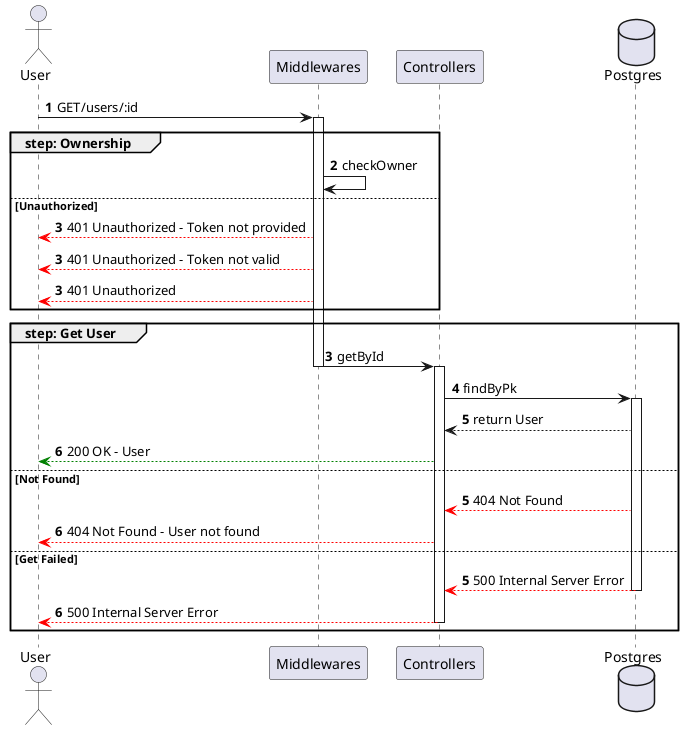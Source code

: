 @startuml getUser

actor User
participant Middlewares
participant Controllers
database Postgres

autonumber
User -> Middlewares ++: GET/users/:id
group step: Ownership
    Middlewares -> Middlewares : checkOwner
else Unauthorized
    autonumber 3
    Middlewares --[#red]> User : 401 Unauthorized - Token not provided
    autonumber 3
    Middlewares --[#red]> User : 401 Unauthorized - Token not valid
    autonumber 3
    Middlewares --[#red]> User : 401 Unauthorized
end
group step: Get User
    autonumber 3
    Middlewares -> Controllers --++: getById
    Controllers -> Postgres ++: findByPk
    Postgres --> Controllers: return User
    Controllers --[#green]> User : 200 OK - User
else Not Found
    autonumber 5
    Postgres --[#red]> Controllers : 404 Not Found
    Controllers --[#red]> User : 404 Not Found - User not found
else Get Failed
    autonumber 5
    Postgres --[#red]> Controllers --: 500 Internal Server Error
    Controllers --[#red]> User --: 500 Internal Server Error
end

@enduml